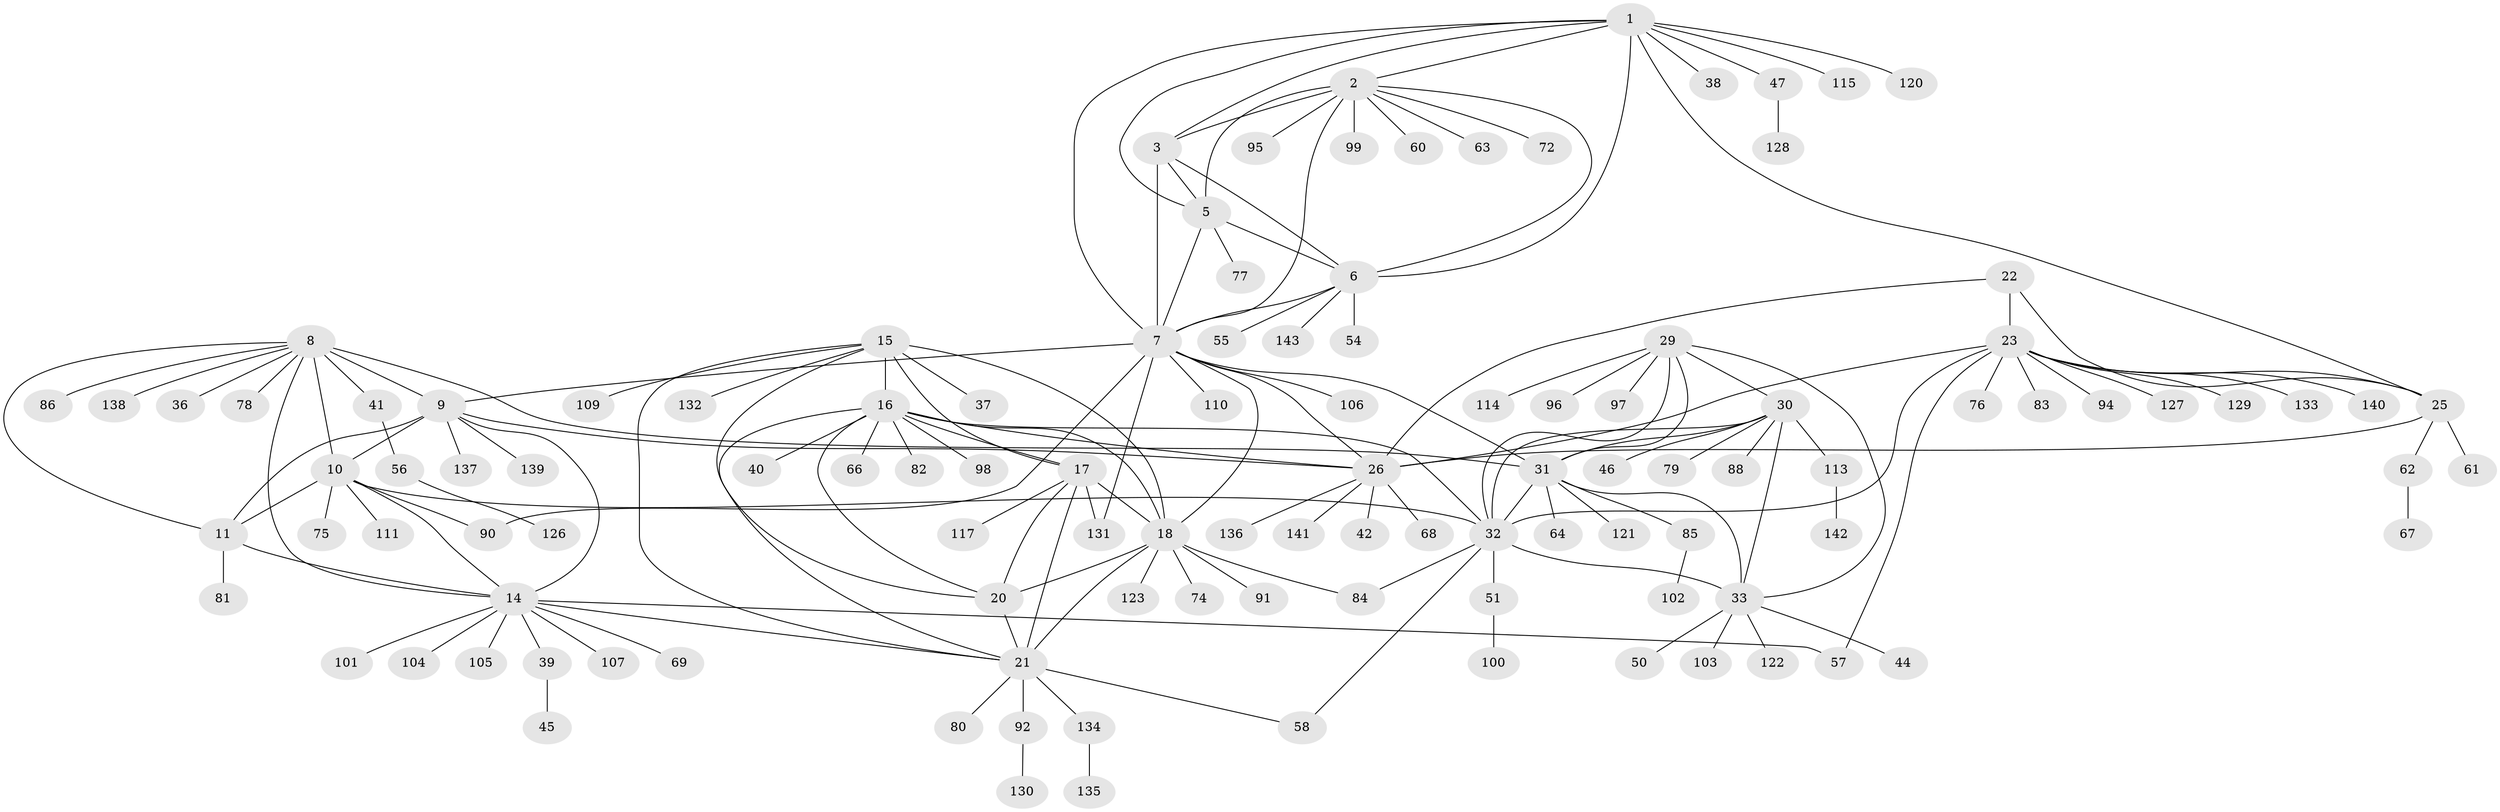 // Generated by graph-tools (version 1.1) at 2025/24/03/03/25 07:24:09]
// undirected, 114 vertices, 161 edges
graph export_dot {
graph [start="1"]
  node [color=gray90,style=filled];
  1 [super="+125"];
  2 [super="+4"];
  3 [super="+119"];
  5 [super="+118"];
  6 [super="+124"];
  7 [super="+52"];
  8 [super="+12"];
  9 [super="+13"];
  10 [super="+108"];
  11;
  14 [super="+116"];
  15 [super="+43"];
  16 [super="+49"];
  17 [super="+87"];
  18 [super="+19"];
  20;
  21 [super="+73"];
  22 [super="+24"];
  23 [super="+89"];
  25 [super="+28"];
  26 [super="+27"];
  29 [super="+48"];
  30 [super="+59"];
  31 [super="+93"];
  32 [super="+35"];
  33 [super="+34"];
  36;
  37;
  38;
  39;
  40;
  41;
  42;
  44;
  45 [super="+71"];
  46;
  47 [super="+53"];
  50;
  51;
  54;
  55;
  56 [super="+65"];
  57;
  58;
  60;
  61;
  62;
  63;
  64;
  66 [super="+70"];
  67;
  68;
  69;
  72;
  74;
  75;
  76;
  77;
  78;
  79;
  80;
  81;
  82;
  83;
  84;
  85;
  86;
  88;
  90 [super="+112"];
  91;
  92;
  94;
  95;
  96;
  97;
  98;
  99;
  100;
  101;
  102;
  103;
  104;
  105;
  106;
  107;
  109;
  110;
  111;
  113;
  114;
  115;
  117;
  120;
  121;
  122;
  123;
  126;
  127;
  128;
  129;
  130;
  131;
  132;
  133;
  134;
  135;
  136;
  137;
  138;
  139;
  140;
  141;
  142;
  143;
  1 -- 2 [weight=2];
  1 -- 3;
  1 -- 5;
  1 -- 6;
  1 -- 7;
  1 -- 38;
  1 -- 47;
  1 -- 115;
  1 -- 120;
  1 -- 25;
  2 -- 3 [weight=2];
  2 -- 5 [weight=2];
  2 -- 6 [weight=2];
  2 -- 7 [weight=2];
  2 -- 60;
  2 -- 72;
  2 -- 99;
  2 -- 63;
  2 -- 95;
  3 -- 5;
  3 -- 6;
  3 -- 7;
  5 -- 6;
  5 -- 7;
  5 -- 77;
  6 -- 7;
  6 -- 54;
  6 -- 55;
  6 -- 143;
  7 -- 18;
  7 -- 31;
  7 -- 110;
  7 -- 131;
  7 -- 106;
  7 -- 9;
  7 -- 90;
  7 -- 26;
  8 -- 9 [weight=4];
  8 -- 10 [weight=2];
  8 -- 11 [weight=2];
  8 -- 14 [weight=2];
  8 -- 36;
  8 -- 138;
  8 -- 41;
  8 -- 78;
  8 -- 86;
  8 -- 31;
  9 -- 10 [weight=2];
  9 -- 11 [weight=2];
  9 -- 14 [weight=2];
  9 -- 26;
  9 -- 137;
  9 -- 139;
  10 -- 11;
  10 -- 14;
  10 -- 75;
  10 -- 90;
  10 -- 111;
  10 -- 32;
  11 -- 14;
  11 -- 81;
  14 -- 21;
  14 -- 39;
  14 -- 57;
  14 -- 69;
  14 -- 101;
  14 -- 104;
  14 -- 105;
  14 -- 107;
  15 -- 16;
  15 -- 17;
  15 -- 18 [weight=2];
  15 -- 20;
  15 -- 21;
  15 -- 37;
  15 -- 109;
  15 -- 132;
  16 -- 17;
  16 -- 18 [weight=2];
  16 -- 20;
  16 -- 21;
  16 -- 40;
  16 -- 66;
  16 -- 98;
  16 -- 32;
  16 -- 82;
  16 -- 26;
  17 -- 18 [weight=2];
  17 -- 20;
  17 -- 21;
  17 -- 117;
  17 -- 131;
  18 -- 20 [weight=2];
  18 -- 21 [weight=2];
  18 -- 84;
  18 -- 74;
  18 -- 123;
  18 -- 91;
  20 -- 21;
  21 -- 58;
  21 -- 80;
  21 -- 92;
  21 -- 134;
  22 -- 23 [weight=2];
  22 -- 25 [weight=4];
  22 -- 26 [weight=4];
  23 -- 25 [weight=2];
  23 -- 26 [weight=2];
  23 -- 57;
  23 -- 76;
  23 -- 83;
  23 -- 94;
  23 -- 127;
  23 -- 129;
  23 -- 133;
  23 -- 140;
  23 -- 32;
  25 -- 26 [weight=4];
  25 -- 61;
  25 -- 62;
  26 -- 42;
  26 -- 68;
  26 -- 141;
  26 -- 136;
  29 -- 30;
  29 -- 31;
  29 -- 32 [weight=2];
  29 -- 33 [weight=2];
  29 -- 96;
  29 -- 97;
  29 -- 114;
  30 -- 31;
  30 -- 32 [weight=2];
  30 -- 33 [weight=2];
  30 -- 46;
  30 -- 79;
  30 -- 113;
  30 -- 88;
  31 -- 32 [weight=2];
  31 -- 33 [weight=2];
  31 -- 64;
  31 -- 85;
  31 -- 121;
  32 -- 33 [weight=4];
  32 -- 51;
  32 -- 84;
  32 -- 58;
  33 -- 44;
  33 -- 103;
  33 -- 50;
  33 -- 122;
  39 -- 45;
  41 -- 56;
  47 -- 128;
  51 -- 100;
  56 -- 126;
  62 -- 67;
  85 -- 102;
  92 -- 130;
  113 -- 142;
  134 -- 135;
}
